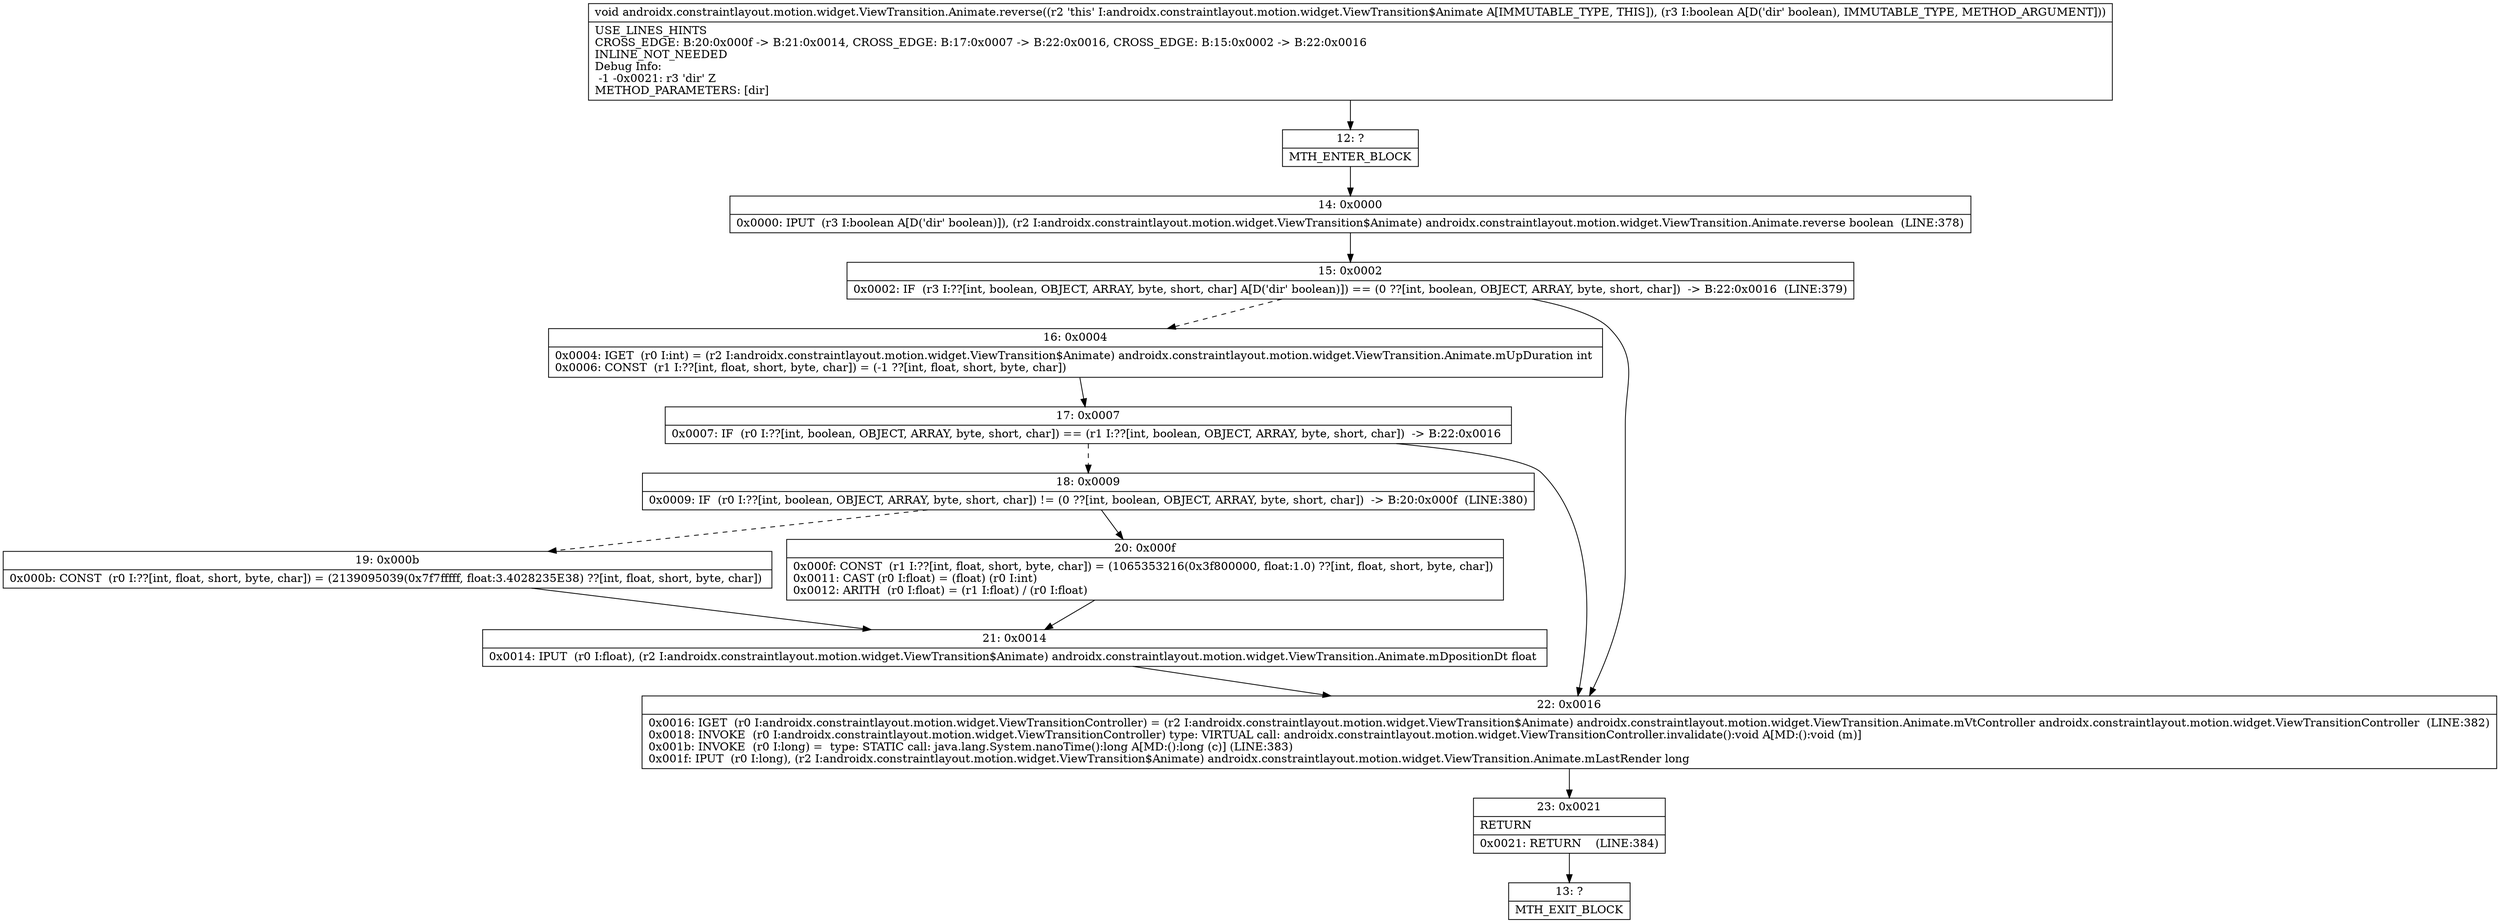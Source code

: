 digraph "CFG forandroidx.constraintlayout.motion.widget.ViewTransition.Animate.reverse(Z)V" {
Node_12 [shape=record,label="{12\:\ ?|MTH_ENTER_BLOCK\l}"];
Node_14 [shape=record,label="{14\:\ 0x0000|0x0000: IPUT  (r3 I:boolean A[D('dir' boolean)]), (r2 I:androidx.constraintlayout.motion.widget.ViewTransition$Animate) androidx.constraintlayout.motion.widget.ViewTransition.Animate.reverse boolean  (LINE:378)\l}"];
Node_15 [shape=record,label="{15\:\ 0x0002|0x0002: IF  (r3 I:??[int, boolean, OBJECT, ARRAY, byte, short, char] A[D('dir' boolean)]) == (0 ??[int, boolean, OBJECT, ARRAY, byte, short, char])  \-\> B:22:0x0016  (LINE:379)\l}"];
Node_16 [shape=record,label="{16\:\ 0x0004|0x0004: IGET  (r0 I:int) = (r2 I:androidx.constraintlayout.motion.widget.ViewTransition$Animate) androidx.constraintlayout.motion.widget.ViewTransition.Animate.mUpDuration int \l0x0006: CONST  (r1 I:??[int, float, short, byte, char]) = (\-1 ??[int, float, short, byte, char]) \l}"];
Node_17 [shape=record,label="{17\:\ 0x0007|0x0007: IF  (r0 I:??[int, boolean, OBJECT, ARRAY, byte, short, char]) == (r1 I:??[int, boolean, OBJECT, ARRAY, byte, short, char])  \-\> B:22:0x0016 \l}"];
Node_18 [shape=record,label="{18\:\ 0x0009|0x0009: IF  (r0 I:??[int, boolean, OBJECT, ARRAY, byte, short, char]) != (0 ??[int, boolean, OBJECT, ARRAY, byte, short, char])  \-\> B:20:0x000f  (LINE:380)\l}"];
Node_19 [shape=record,label="{19\:\ 0x000b|0x000b: CONST  (r0 I:??[int, float, short, byte, char]) = (2139095039(0x7f7fffff, float:3.4028235E38) ??[int, float, short, byte, char]) \l}"];
Node_21 [shape=record,label="{21\:\ 0x0014|0x0014: IPUT  (r0 I:float), (r2 I:androidx.constraintlayout.motion.widget.ViewTransition$Animate) androidx.constraintlayout.motion.widget.ViewTransition.Animate.mDpositionDt float \l}"];
Node_20 [shape=record,label="{20\:\ 0x000f|0x000f: CONST  (r1 I:??[int, float, short, byte, char]) = (1065353216(0x3f800000, float:1.0) ??[int, float, short, byte, char]) \l0x0011: CAST (r0 I:float) = (float) (r0 I:int) \l0x0012: ARITH  (r0 I:float) = (r1 I:float) \/ (r0 I:float) \l}"];
Node_22 [shape=record,label="{22\:\ 0x0016|0x0016: IGET  (r0 I:androidx.constraintlayout.motion.widget.ViewTransitionController) = (r2 I:androidx.constraintlayout.motion.widget.ViewTransition$Animate) androidx.constraintlayout.motion.widget.ViewTransition.Animate.mVtController androidx.constraintlayout.motion.widget.ViewTransitionController  (LINE:382)\l0x0018: INVOKE  (r0 I:androidx.constraintlayout.motion.widget.ViewTransitionController) type: VIRTUAL call: androidx.constraintlayout.motion.widget.ViewTransitionController.invalidate():void A[MD:():void (m)]\l0x001b: INVOKE  (r0 I:long) =  type: STATIC call: java.lang.System.nanoTime():long A[MD:():long (c)] (LINE:383)\l0x001f: IPUT  (r0 I:long), (r2 I:androidx.constraintlayout.motion.widget.ViewTransition$Animate) androidx.constraintlayout.motion.widget.ViewTransition.Animate.mLastRender long \l}"];
Node_23 [shape=record,label="{23\:\ 0x0021|RETURN\l|0x0021: RETURN    (LINE:384)\l}"];
Node_13 [shape=record,label="{13\:\ ?|MTH_EXIT_BLOCK\l}"];
MethodNode[shape=record,label="{void androidx.constraintlayout.motion.widget.ViewTransition.Animate.reverse((r2 'this' I:androidx.constraintlayout.motion.widget.ViewTransition$Animate A[IMMUTABLE_TYPE, THIS]), (r3 I:boolean A[D('dir' boolean), IMMUTABLE_TYPE, METHOD_ARGUMENT]))  | USE_LINES_HINTS\lCROSS_EDGE: B:20:0x000f \-\> B:21:0x0014, CROSS_EDGE: B:17:0x0007 \-\> B:22:0x0016, CROSS_EDGE: B:15:0x0002 \-\> B:22:0x0016\lINLINE_NOT_NEEDED\lDebug Info:\l  \-1 \-0x0021: r3 'dir' Z\lMETHOD_PARAMETERS: [dir]\l}"];
MethodNode -> Node_12;Node_12 -> Node_14;
Node_14 -> Node_15;
Node_15 -> Node_16[style=dashed];
Node_15 -> Node_22;
Node_16 -> Node_17;
Node_17 -> Node_18[style=dashed];
Node_17 -> Node_22;
Node_18 -> Node_19[style=dashed];
Node_18 -> Node_20;
Node_19 -> Node_21;
Node_21 -> Node_22;
Node_20 -> Node_21;
Node_22 -> Node_23;
Node_23 -> Node_13;
}

